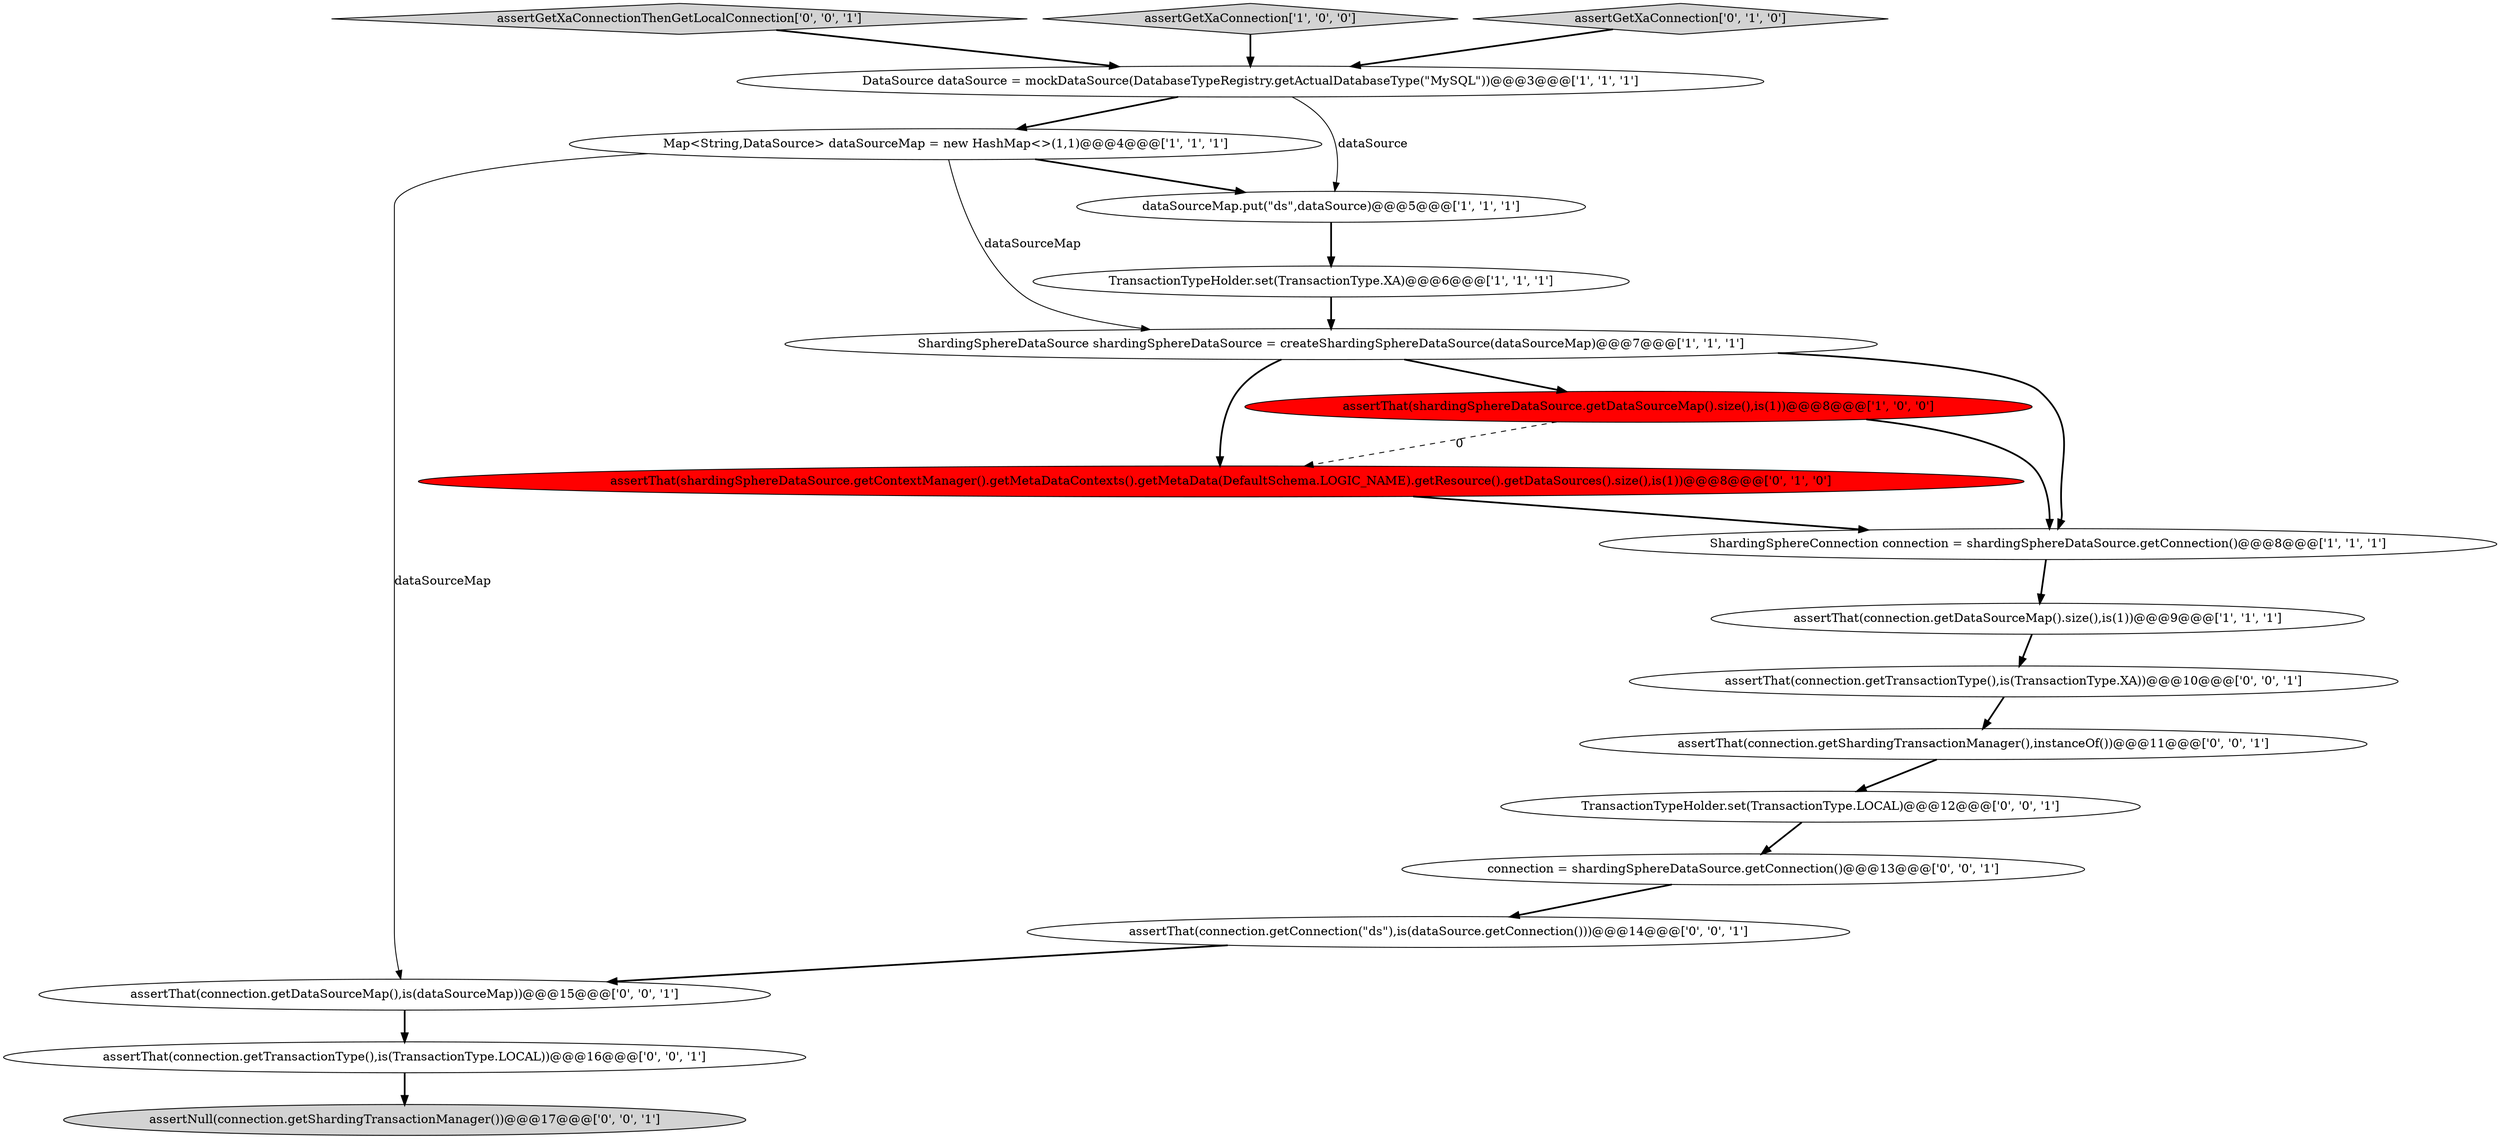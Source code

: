 digraph {
3 [style = filled, label = "TransactionTypeHolder.set(TransactionType.XA)@@@6@@@['1', '1', '1']", fillcolor = white, shape = ellipse image = "AAA0AAABBB1BBB"];
12 [style = filled, label = "assertNull(connection.getShardingTransactionManager())@@@17@@@['0', '0', '1']", fillcolor = lightgray, shape = ellipse image = "AAA0AAABBB3BBB"];
11 [style = filled, label = "assertGetXaConnectionThenGetLocalConnection['0', '0', '1']", fillcolor = lightgray, shape = diamond image = "AAA0AAABBB3BBB"];
9 [style = filled, label = "assertThat(shardingSphereDataSource.getContextManager().getMetaDataContexts().getMetaData(DefaultSchema.LOGIC_NAME).getResource().getDataSources().size(),is(1))@@@8@@@['0', '1', '0']", fillcolor = red, shape = ellipse image = "AAA1AAABBB2BBB"];
1 [style = filled, label = "assertThat(shardingSphereDataSource.getDataSourceMap().size(),is(1))@@@8@@@['1', '0', '0']", fillcolor = red, shape = ellipse image = "AAA1AAABBB1BBB"];
6 [style = filled, label = "ShardingSphereConnection connection = shardingSphereDataSource.getConnection()@@@8@@@['1', '1', '1']", fillcolor = white, shape = ellipse image = "AAA0AAABBB1BBB"];
16 [style = filled, label = "assertThat(connection.getTransactionType(),is(TransactionType.LOCAL))@@@16@@@['0', '0', '1']", fillcolor = white, shape = ellipse image = "AAA0AAABBB3BBB"];
19 [style = filled, label = "assertThat(connection.getShardingTransactionManager(),instanceOf())@@@11@@@['0', '0', '1']", fillcolor = white, shape = ellipse image = "AAA0AAABBB3BBB"];
15 [style = filled, label = "assertThat(connection.getDataSourceMap(),is(dataSourceMap))@@@15@@@['0', '0', '1']", fillcolor = white, shape = ellipse image = "AAA0AAABBB3BBB"];
4 [style = filled, label = "ShardingSphereDataSource shardingSphereDataSource = createShardingSphereDataSource(dataSourceMap)@@@7@@@['1', '1', '1']", fillcolor = white, shape = ellipse image = "AAA0AAABBB1BBB"];
14 [style = filled, label = "TransactionTypeHolder.set(TransactionType.LOCAL)@@@12@@@['0', '0', '1']", fillcolor = white, shape = ellipse image = "AAA0AAABBB3BBB"];
2 [style = filled, label = "Map<String,DataSource> dataSourceMap = new HashMap<>(1,1)@@@4@@@['1', '1', '1']", fillcolor = white, shape = ellipse image = "AAA0AAABBB1BBB"];
13 [style = filled, label = "connection = shardingSphereDataSource.getConnection()@@@13@@@['0', '0', '1']", fillcolor = white, shape = ellipse image = "AAA0AAABBB3BBB"];
17 [style = filled, label = "assertThat(connection.getTransactionType(),is(TransactionType.XA))@@@10@@@['0', '0', '1']", fillcolor = white, shape = ellipse image = "AAA0AAABBB3BBB"];
18 [style = filled, label = "assertThat(connection.getConnection(\"ds\"),is(dataSource.getConnection()))@@@14@@@['0', '0', '1']", fillcolor = white, shape = ellipse image = "AAA0AAABBB3BBB"];
7 [style = filled, label = "DataSource dataSource = mockDataSource(DatabaseTypeRegistry.getActualDatabaseType(\"MySQL\"))@@@3@@@['1', '1', '1']", fillcolor = white, shape = ellipse image = "AAA0AAABBB1BBB"];
8 [style = filled, label = "assertGetXaConnection['1', '0', '0']", fillcolor = lightgray, shape = diamond image = "AAA0AAABBB1BBB"];
5 [style = filled, label = "assertThat(connection.getDataSourceMap().size(),is(1))@@@9@@@['1', '1', '1']", fillcolor = white, shape = ellipse image = "AAA0AAABBB1BBB"];
10 [style = filled, label = "assertGetXaConnection['0', '1', '0']", fillcolor = lightgray, shape = diamond image = "AAA0AAABBB2BBB"];
0 [style = filled, label = "dataSourceMap.put(\"ds\",dataSource)@@@5@@@['1', '1', '1']", fillcolor = white, shape = ellipse image = "AAA0AAABBB1BBB"];
0->3 [style = bold, label=""];
4->9 [style = bold, label=""];
4->6 [style = bold, label=""];
18->15 [style = bold, label=""];
1->9 [style = dashed, label="0"];
15->16 [style = bold, label=""];
5->17 [style = bold, label=""];
3->4 [style = bold, label=""];
10->7 [style = bold, label=""];
17->19 [style = bold, label=""];
8->7 [style = bold, label=""];
9->6 [style = bold, label=""];
2->15 [style = solid, label="dataSourceMap"];
7->0 [style = solid, label="dataSource"];
6->5 [style = bold, label=""];
2->0 [style = bold, label=""];
1->6 [style = bold, label=""];
19->14 [style = bold, label=""];
7->2 [style = bold, label=""];
2->4 [style = solid, label="dataSourceMap"];
4->1 [style = bold, label=""];
14->13 [style = bold, label=""];
16->12 [style = bold, label=""];
11->7 [style = bold, label=""];
13->18 [style = bold, label=""];
}
